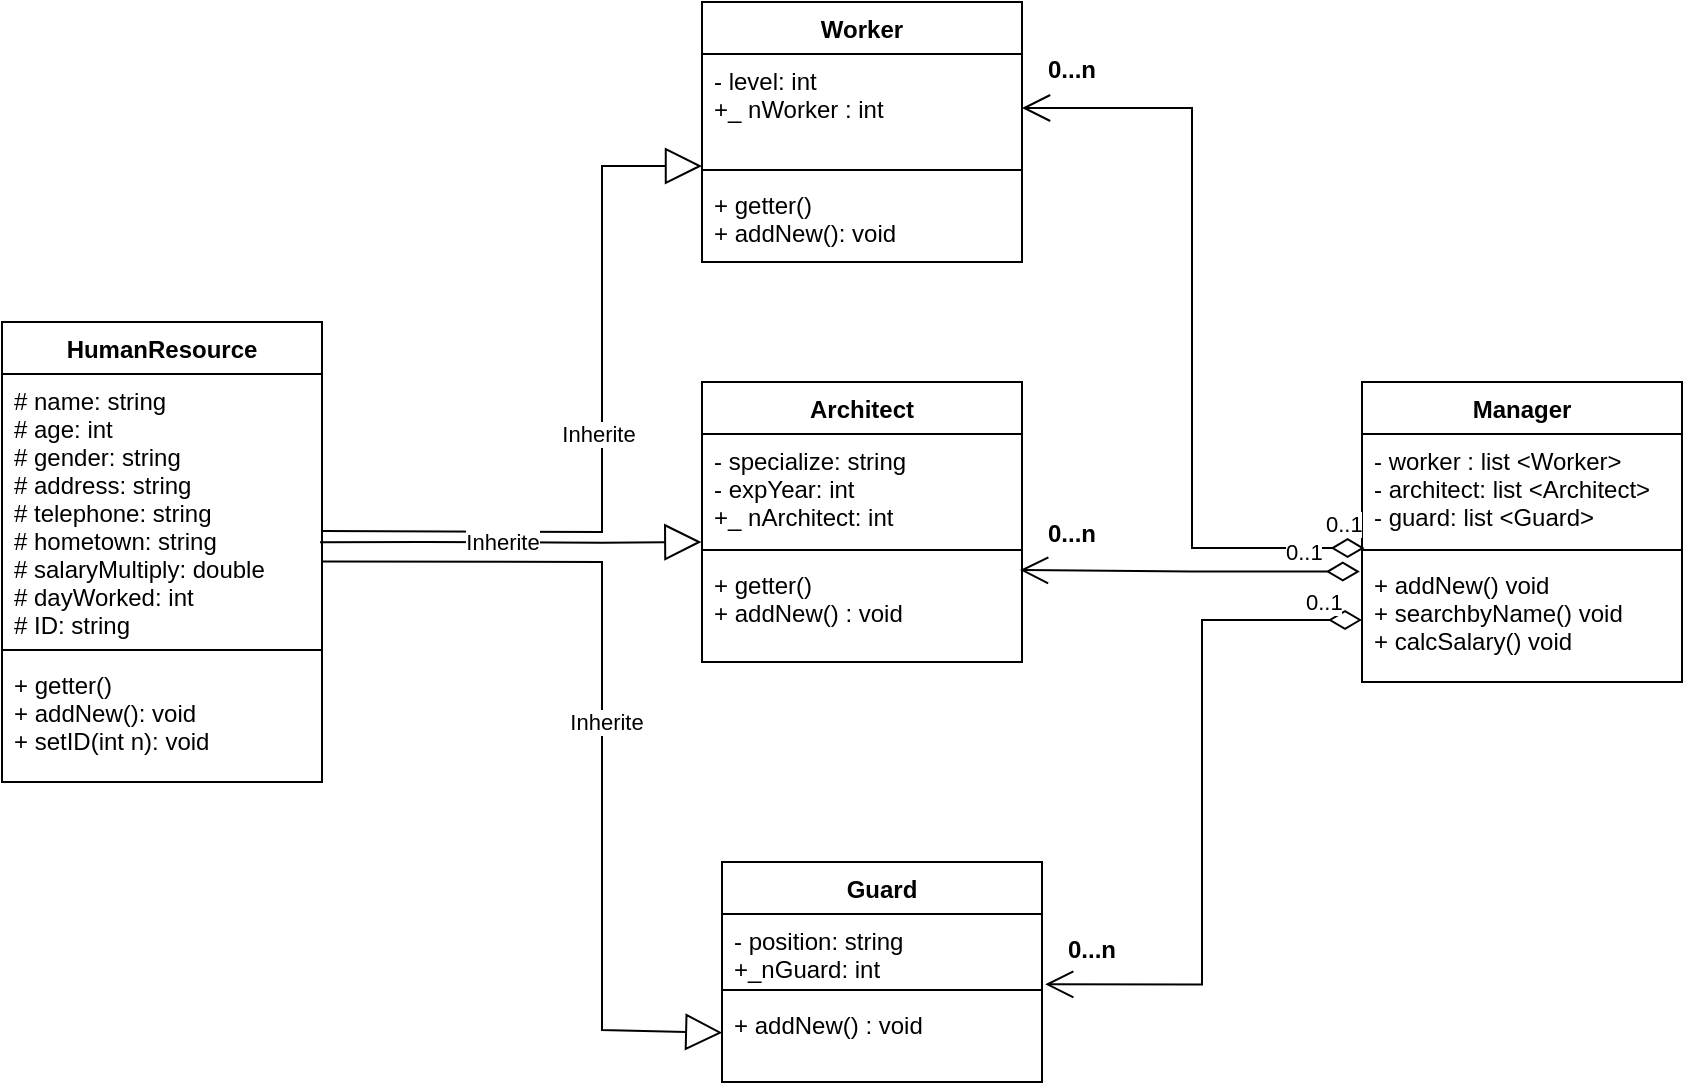 <mxfile version="15.7.3" type="device" pages="2"><diagram id="QEIN4PKJPJ3u7vpPzj1x" name="Page-1"><mxGraphModel dx="1038" dy="649" grid="1" gridSize="10" guides="1" tooltips="1" connect="1" arrows="1" fold="1" page="1" pageScale="1" pageWidth="1169" pageHeight="827" math="0" shadow="0"><root><mxCell id="0"/><mxCell id="1" parent="0"/><mxCell id="cWybZR8dBYwOAVfNUV9Q-1" value="HumanResource" style="swimlane;fontStyle=1;align=center;verticalAlign=top;childLayout=stackLayout;horizontal=1;startSize=26;horizontalStack=0;resizeParent=1;resizeParentMax=0;resizeLast=0;collapsible=1;marginBottom=0;" parent="1" vertex="1"><mxGeometry x="150" y="280" width="160" height="230" as="geometry"/></mxCell><mxCell id="cWybZR8dBYwOAVfNUV9Q-2" value="# name: string&#10;# age: int&#10;# gender: string&#10;# address: string &#10;# telephone: string&#10;# hometown: string&#10;# salaryMultiply: double&#10;# dayWorked: int &#10;# ID: string " style="text;strokeColor=none;fillColor=none;align=left;verticalAlign=top;spacingLeft=4;spacingRight=4;overflow=hidden;rotatable=0;points=[[0,0.5],[1,0.5]];portConstraint=eastwest;" parent="cWybZR8dBYwOAVfNUV9Q-1" vertex="1"><mxGeometry y="26" width="160" height="134" as="geometry"/></mxCell><mxCell id="cWybZR8dBYwOAVfNUV9Q-3" value="" style="line;strokeWidth=1;fillColor=none;align=left;verticalAlign=middle;spacingTop=-1;spacingLeft=3;spacingRight=3;rotatable=0;labelPosition=right;points=[];portConstraint=eastwest;" parent="cWybZR8dBYwOAVfNUV9Q-1" vertex="1"><mxGeometry y="160" width="160" height="8" as="geometry"/></mxCell><mxCell id="cWybZR8dBYwOAVfNUV9Q-4" value="+ getter()&#10;+ addNew(): void&#10;+ setID(int n): void" style="text;strokeColor=none;fillColor=none;align=left;verticalAlign=top;spacingLeft=4;spacingRight=4;overflow=hidden;rotatable=0;points=[[0,0.5],[1,0.5]];portConstraint=eastwest;" parent="cWybZR8dBYwOAVfNUV9Q-1" vertex="1"><mxGeometry y="168" width="160" height="62" as="geometry"/></mxCell><mxCell id="cWybZR8dBYwOAVfNUV9Q-5" value="Inherite" style="endArrow=block;endSize=16;endFill=0;html=1;rounded=0;" parent="1" edge="1"><mxGeometry x="0.016" y="2" width="160" relative="1" as="geometry"><mxPoint x="310" y="384.5" as="sourcePoint"/><mxPoint x="500" y="202" as="targetPoint"/><Array as="points"><mxPoint x="450" y="385"/><mxPoint x="450" y="202"/></Array><mxPoint as="offset"/></mxGeometry></mxCell><mxCell id="cWybZR8dBYwOAVfNUV9Q-6" value="Worker" style="swimlane;fontStyle=1;align=center;verticalAlign=top;childLayout=stackLayout;horizontal=1;startSize=26;horizontalStack=0;resizeParent=1;resizeParentMax=0;resizeLast=0;collapsible=1;marginBottom=0;" parent="1" vertex="1"><mxGeometry x="500" y="120" width="160" height="130" as="geometry"/></mxCell><mxCell id="cWybZR8dBYwOAVfNUV9Q-7" value="- level: int&#10;+_ nWorker : int" style="text;strokeColor=none;fillColor=none;align=left;verticalAlign=top;spacingLeft=4;spacingRight=4;overflow=hidden;rotatable=0;points=[[0,0.5],[1,0.5]];portConstraint=eastwest;fontStyle=0" parent="cWybZR8dBYwOAVfNUV9Q-6" vertex="1"><mxGeometry y="26" width="160" height="54" as="geometry"/></mxCell><mxCell id="cWybZR8dBYwOAVfNUV9Q-8" value="" style="line;strokeWidth=1;fillColor=none;align=left;verticalAlign=middle;spacingTop=-1;spacingLeft=3;spacingRight=3;rotatable=0;labelPosition=right;points=[];portConstraint=eastwest;" parent="cWybZR8dBYwOAVfNUV9Q-6" vertex="1"><mxGeometry y="80" width="160" height="8" as="geometry"/></mxCell><mxCell id="cWybZR8dBYwOAVfNUV9Q-9" value="+ getter()&#10;+ addNew(): void" style="text;strokeColor=none;fillColor=none;align=left;verticalAlign=top;spacingLeft=4;spacingRight=4;overflow=hidden;rotatable=0;points=[[0,0.5],[1,0.5]];portConstraint=eastwest;" parent="cWybZR8dBYwOAVfNUV9Q-6" vertex="1"><mxGeometry y="88" width="160" height="42" as="geometry"/></mxCell><mxCell id="cWybZR8dBYwOAVfNUV9Q-11" value="Architect" style="swimlane;fontStyle=1;align=center;verticalAlign=top;childLayout=stackLayout;horizontal=1;startSize=26;horizontalStack=0;resizeParent=1;resizeParentMax=0;resizeLast=0;collapsible=1;marginBottom=0;" parent="1" vertex="1"><mxGeometry x="500" y="310" width="160" height="140" as="geometry"/></mxCell><mxCell id="cWybZR8dBYwOAVfNUV9Q-12" value="- specialize: string&#10;- expYear: int&#10;+_ nArchitect: int" style="text;strokeColor=none;fillColor=none;align=left;verticalAlign=top;spacingLeft=4;spacingRight=4;overflow=hidden;rotatable=0;points=[[0,0.5],[1,0.5]];portConstraint=eastwest;" parent="cWybZR8dBYwOAVfNUV9Q-11" vertex="1"><mxGeometry y="26" width="160" height="54" as="geometry"/></mxCell><mxCell id="cWybZR8dBYwOAVfNUV9Q-13" value="" style="line;strokeWidth=1;fillColor=none;align=left;verticalAlign=middle;spacingTop=-1;spacingLeft=3;spacingRight=3;rotatable=0;labelPosition=right;points=[];portConstraint=eastwest;" parent="cWybZR8dBYwOAVfNUV9Q-11" vertex="1"><mxGeometry y="80" width="160" height="8" as="geometry"/></mxCell><mxCell id="cWybZR8dBYwOAVfNUV9Q-14" value="+ getter()&#10;+ addNew() : void" style="text;strokeColor=none;fillColor=none;align=left;verticalAlign=top;spacingLeft=4;spacingRight=4;overflow=hidden;rotatable=0;points=[[0,0.5],[1,0.5]];portConstraint=eastwest;" parent="cWybZR8dBYwOAVfNUV9Q-11" vertex="1"><mxGeometry y="88" width="160" height="52" as="geometry"/></mxCell><mxCell id="cWybZR8dBYwOAVfNUV9Q-15" value="Guard" style="swimlane;fontStyle=1;align=center;verticalAlign=top;childLayout=stackLayout;horizontal=1;startSize=26;horizontalStack=0;resizeParent=1;resizeParentMax=0;resizeLast=0;collapsible=1;marginBottom=0;" parent="1" vertex="1"><mxGeometry x="510" y="550" width="160" height="110" as="geometry"/></mxCell><mxCell id="cWybZR8dBYwOAVfNUV9Q-16" value="- position: string&#10;+_nGuard: int" style="text;strokeColor=none;fillColor=none;align=left;verticalAlign=top;spacingLeft=4;spacingRight=4;overflow=hidden;rotatable=0;points=[[0,0.5],[1,0.5]];portConstraint=eastwest;" parent="cWybZR8dBYwOAVfNUV9Q-15" vertex="1"><mxGeometry y="26" width="160" height="34" as="geometry"/></mxCell><mxCell id="cWybZR8dBYwOAVfNUV9Q-17" value="" style="line;strokeWidth=1;fillColor=none;align=left;verticalAlign=middle;spacingTop=-1;spacingLeft=3;spacingRight=3;rotatable=0;labelPosition=right;points=[];portConstraint=eastwest;" parent="cWybZR8dBYwOAVfNUV9Q-15" vertex="1"><mxGeometry y="60" width="160" height="8" as="geometry"/></mxCell><mxCell id="cWybZR8dBYwOAVfNUV9Q-18" value="+ addNew() : void" style="text;strokeColor=none;fillColor=none;align=left;verticalAlign=top;spacingLeft=4;spacingRight=4;overflow=hidden;rotatable=0;points=[[0,0.5],[1,0.5]];portConstraint=eastwest;" parent="cWybZR8dBYwOAVfNUV9Q-15" vertex="1"><mxGeometry y="68" width="160" height="42" as="geometry"/></mxCell><mxCell id="cWybZR8dBYwOAVfNUV9Q-25" value="Inherite" style="endArrow=block;endSize=16;endFill=0;html=1;rounded=0;entryX=0.001;entryY=0.414;entryDx=0;entryDy=0;exitX=0.999;exitY=0.7;exitDx=0;exitDy=0;exitPerimeter=0;entryPerimeter=0;" parent="1" source="cWybZR8dBYwOAVfNUV9Q-2" target="cWybZR8dBYwOAVfNUV9Q-18" edge="1"><mxGeometry x="0.016" y="2" width="160" relative="1" as="geometry"><mxPoint x="390" y="420" as="sourcePoint"/><mxPoint x="500.0" y="503.0" as="targetPoint"/><Array as="points"><mxPoint x="450" y="400"/><mxPoint x="450" y="634"/></Array><mxPoint as="offset"/></mxGeometry></mxCell><mxCell id="cWybZR8dBYwOAVfNUV9Q-26" value="Inherite" style="endArrow=block;endSize=16;endFill=0;html=1;rounded=0;entryX=-0.002;entryY=0.04;entryDx=0;entryDy=0;entryPerimeter=0;exitX=0.994;exitY=0.628;exitDx=0;exitDy=0;exitPerimeter=0;" parent="1" source="cWybZR8dBYwOAVfNUV9Q-2" edge="1"><mxGeometry x="-0.046" width="160" relative="1" as="geometry"><mxPoint x="310" y="504.82" as="sourcePoint"/><mxPoint x="499.68" y="390.0" as="targetPoint"/><Array as="points"><mxPoint x="360" y="390"/><mxPoint x="450" y="390.32"/></Array><mxPoint as="offset"/></mxGeometry></mxCell><mxCell id="cWybZR8dBYwOAVfNUV9Q-27" value="Manager&#10;" style="swimlane;fontStyle=1;align=center;verticalAlign=top;childLayout=stackLayout;horizontal=1;startSize=26;horizontalStack=0;resizeParent=1;resizeParentMax=0;resizeLast=0;collapsible=1;marginBottom=0;" parent="1" vertex="1"><mxGeometry x="830" y="310" width="160" height="150" as="geometry"/></mxCell><mxCell id="cWybZR8dBYwOAVfNUV9Q-28" value="- worker : list &lt;Worker&gt;&#10;- architect: list &lt;Architect&gt;&#10;- guard: list &lt;Guard&gt;" style="text;strokeColor=none;fillColor=none;align=left;verticalAlign=top;spacingLeft=4;spacingRight=4;overflow=hidden;rotatable=0;points=[[0,0.5],[1,0.5]];portConstraint=eastwest;" parent="cWybZR8dBYwOAVfNUV9Q-27" vertex="1"><mxGeometry y="26" width="160" height="54" as="geometry"/></mxCell><mxCell id="cWybZR8dBYwOAVfNUV9Q-29" value="" style="line;strokeWidth=1;fillColor=none;align=left;verticalAlign=middle;spacingTop=-1;spacingLeft=3;spacingRight=3;rotatable=0;labelPosition=right;points=[];portConstraint=eastwest;" parent="cWybZR8dBYwOAVfNUV9Q-27" vertex="1"><mxGeometry y="80" width="160" height="8" as="geometry"/></mxCell><mxCell id="cWybZR8dBYwOAVfNUV9Q-30" value="+ addNew() void&#10;+ searchbyName() void&#10;+ calcSalary() void" style="text;strokeColor=none;fillColor=none;align=left;verticalAlign=top;spacingLeft=4;spacingRight=4;overflow=hidden;rotatable=0;points=[[0,0.5],[1,0.5]];portConstraint=eastwest;" parent="cWybZR8dBYwOAVfNUV9Q-27" vertex="1"><mxGeometry y="88" width="160" height="62" as="geometry"/></mxCell><mxCell id="DGGDjvc3bwU5kznyt7Ak-1" value="0..1" style="endArrow=open;html=1;endSize=12;startArrow=diamondThin;startSize=14;startFill=0;edgeStyle=orthogonalEdgeStyle;align=left;verticalAlign=bottom;rounded=0;exitX=0.008;exitY=1.056;exitDx=0;exitDy=0;exitPerimeter=0;" parent="1" source="cWybZR8dBYwOAVfNUV9Q-28" target="cWybZR8dBYwOAVfNUV9Q-7" edge="1"><mxGeometry x="-0.891" y="-3" relative="1" as="geometry"><mxPoint x="780" y="260" as="sourcePoint"/><mxPoint x="940" y="260" as="targetPoint"/><mxPoint as="offset"/></mxGeometry></mxCell><mxCell id="DGGDjvc3bwU5kznyt7Ak-2" value="0...n" style="text;align=center;fontStyle=1;verticalAlign=middle;spacingLeft=3;spacingRight=3;strokeColor=none;rotatable=0;points=[[0,0.5],[1,0.5]];portConstraint=eastwest;" parent="1" vertex="1"><mxGeometry x="660" y="140" width="50" height="26" as="geometry"/></mxCell><mxCell id="DGGDjvc3bwU5kznyt7Ak-3" value="0..1" style="endArrow=open;html=1;endSize=12;startArrow=diamondThin;startSize=14;startFill=0;edgeStyle=orthogonalEdgeStyle;align=left;verticalAlign=bottom;rounded=0;exitX=-0.007;exitY=0.109;exitDx=0;exitDy=0;exitPerimeter=0;entryX=0.994;entryY=0.116;entryDx=0;entryDy=0;entryPerimeter=0;" parent="1" source="cWybZR8dBYwOAVfNUV9Q-30" target="cWybZR8dBYwOAVfNUV9Q-14" edge="1"><mxGeometry x="-0.544" y="-1" relative="1" as="geometry"><mxPoint x="820" y="420" as="sourcePoint"/><mxPoint x="720" y="420" as="targetPoint"/><mxPoint as="offset"/></mxGeometry></mxCell><mxCell id="DGGDjvc3bwU5kznyt7Ak-4" value="0..1" style="endArrow=open;html=1;endSize=12;startArrow=diamondThin;startSize=14;startFill=0;edgeStyle=orthogonalEdgeStyle;align=left;verticalAlign=bottom;rounded=0;exitX=0;exitY=0.5;exitDx=0;exitDy=0;entryX=1.01;entryY=1.034;entryDx=0;entryDy=0;entryPerimeter=0;" parent="1" source="cWybZR8dBYwOAVfNUV9Q-30" target="cWybZR8dBYwOAVfNUV9Q-16" edge="1"><mxGeometry x="-0.824" relative="1" as="geometry"><mxPoint x="740" y="550" as="sourcePoint"/><mxPoint x="900" y="550" as="targetPoint"/><mxPoint as="offset"/></mxGeometry></mxCell><mxCell id="DGGDjvc3bwU5kznyt7Ak-5" value="0...n" style="text;align=center;fontStyle=1;verticalAlign=middle;spacingLeft=3;spacingRight=3;strokeColor=none;rotatable=0;points=[[0,0.5],[1,0.5]];portConstraint=eastwest;" parent="1" vertex="1"><mxGeometry x="660" y="372" width="50" height="26" as="geometry"/></mxCell><mxCell id="DGGDjvc3bwU5kznyt7Ak-6" value="0...n" style="text;align=center;fontStyle=1;verticalAlign=middle;spacingLeft=3;spacingRight=3;strokeColor=none;rotatable=0;points=[[0,0.5],[1,0.5]];portConstraint=eastwest;" parent="1" vertex="1"><mxGeometry x="670" y="580" width="50" height="26" as="geometry"/></mxCell></root></mxGraphModel></diagram><diagram id="epJeKHMKuHLlWIO-A8Y8" name="Page-2"><mxGraphModel dx="1221" dy="764" grid="1" gridSize="10" guides="1" tooltips="1" connect="1" arrows="1" fold="1" page="1" pageScale="1" pageWidth="1100" pageHeight="850" math="0" shadow="0"><root><mxCell id="v8VDG9HSz3tViW1l-mxQ-0"/><mxCell id="v8VDG9HSz3tViW1l-mxQ-1" parent="v8VDG9HSz3tViW1l-mxQ-0"/><mxCell id="RLCtmnt_O_YWqBWWAtIo-0" value="Shapes" style="swimlane;fontStyle=1;align=center;verticalAlign=top;childLayout=stackLayout;horizontal=1;startSize=26;horizontalStack=0;resizeParent=1;resizeParentMax=0;resizeLast=0;collapsible=1;marginBottom=0;" parent="v8VDG9HSz3tViW1l-mxQ-1" vertex="1"><mxGeometry x="30" y="70" width="230" height="190" as="geometry"/></mxCell><mxCell id="RLCtmnt_O_YWqBWWAtIo-1" value="# points: list&lt;Point&gt;&#10;# area: double&#10;# id: int&#10;+ type: string" style="text;strokeColor=none;fillColor=none;align=left;verticalAlign=top;spacingLeft=4;spacingRight=4;overflow=hidden;rotatable=0;points=[[0,0.5],[1,0.5]];portConstraint=eastwest;" parent="RLCtmnt_O_YWqBWWAtIo-0" vertex="1"><mxGeometry y="26" width="230" height="84" as="geometry"/></mxCell><mxCell id="RLCtmnt_O_YWqBWWAtIo-2" value="" style="line;strokeWidth=1;fillColor=none;align=left;verticalAlign=middle;spacingTop=-1;spacingLeft=3;spacingRight=3;rotatable=0;labelPosition=right;points=[];portConstraint=eastwest;" parent="RLCtmnt_O_YWqBWWAtIo-0" vertex="1"><mxGeometry y="110" width="230" height="8" as="geometry"/></mxCell><mxCell id="RLCtmnt_O_YWqBWWAtIo-3" value="+ getAreaOfMultiAngleShape() : double&#10;+ getArea() : double&#10;+ getID() : int&#10;+ addShape(int soDinh): void" style="text;strokeColor=none;fillColor=none;align=left;verticalAlign=top;spacingLeft=4;spacingRight=4;overflow=hidden;rotatable=0;points=[[0,0.5],[1,0.5]];portConstraint=eastwest;" parent="RLCtmnt_O_YWqBWWAtIo-0" vertex="1"><mxGeometry y="118" width="230" height="72" as="geometry"/></mxCell><mxCell id="RLCtmnt_O_YWqBWWAtIo-5" value="Point" style="swimlane;fontStyle=1;align=center;verticalAlign=top;childLayout=stackLayout;horizontal=1;startSize=26;horizontalStack=0;resizeParent=1;resizeParentMax=0;resizeLast=0;collapsible=1;marginBottom=0;" parent="v8VDG9HSz3tViW1l-mxQ-1" vertex="1"><mxGeometry x="60" y="320" width="160" height="60" as="geometry"/></mxCell><mxCell id="RLCtmnt_O_YWqBWWAtIo-6" value="+ x, y: double" style="text;strokeColor=none;fillColor=none;align=left;verticalAlign=top;spacingLeft=4;spacingRight=4;overflow=hidden;rotatable=0;points=[[0,0.5],[1,0.5]];portConstraint=eastwest;" parent="RLCtmnt_O_YWqBWWAtIo-5" vertex="1"><mxGeometry y="26" width="160" height="26" as="geometry"/></mxCell><mxCell id="RLCtmnt_O_YWqBWWAtIo-7" value="" style="line;strokeWidth=1;fillColor=none;align=left;verticalAlign=middle;spacingTop=-1;spacingLeft=3;spacingRight=3;rotatable=0;labelPosition=right;points=[];portConstraint=eastwest;" parent="RLCtmnt_O_YWqBWWAtIo-5" vertex="1"><mxGeometry y="52" width="160" height="8" as="geometry"/></mxCell><mxCell id="RLCtmnt_O_YWqBWWAtIo-40" value="ShapeManager" style="swimlane;fontStyle=1;align=center;verticalAlign=top;childLayout=stackLayout;horizontal=1;startSize=26;horizontalStack=0;resizeParent=1;resizeParentMax=0;resizeLast=0;collapsible=1;marginBottom=0;" parent="v8VDG9HSz3tViW1l-mxQ-1" vertex="1"><mxGeometry x="540" y="70" width="160" height="120" as="geometry"/></mxCell><mxCell id="RLCtmnt_O_YWqBWWAtIo-41" value="+ shapes: list&lt;Shape*&gt;" style="text;strokeColor=none;fillColor=none;align=left;verticalAlign=top;spacingLeft=4;spacingRight=4;overflow=hidden;rotatable=0;points=[[0,0.5],[1,0.5]];portConstraint=eastwest;" parent="RLCtmnt_O_YWqBWWAtIo-40" vertex="1"><mxGeometry y="26" width="160" height="26" as="geometry"/></mxCell><mxCell id="RLCtmnt_O_YWqBWWAtIo-42" value="" style="line;strokeWidth=1;fillColor=none;align=left;verticalAlign=middle;spacingTop=-1;spacingLeft=3;spacingRight=3;rotatable=0;labelPosition=right;points=[];portConstraint=eastwest;" parent="RLCtmnt_O_YWqBWWAtIo-40" vertex="1"><mxGeometry y="52" width="160" height="8" as="geometry"/></mxCell><mxCell id="RLCtmnt_O_YWqBWWAtIo-43" value="+ addNewShape(): void&#10;+ removeShape(): void&#10;+ sortbyArea(): void" style="text;strokeColor=none;fillColor=none;align=left;verticalAlign=top;spacingLeft=4;spacingRight=4;overflow=hidden;rotatable=0;points=[[0,0.5],[1,0.5]];portConstraint=eastwest;" parent="RLCtmnt_O_YWqBWWAtIo-40" vertex="1"><mxGeometry y="60" width="160" height="60" as="geometry"/></mxCell><mxCell id="RLCtmnt_O_YWqBWWAtIo-47" value="" style="group" parent="v8VDG9HSz3tViW1l-mxQ-1" vertex="1" connectable="0"><mxGeometry x="300" y="245" width="540" height="360" as="geometry"/></mxCell><mxCell id="RLCtmnt_O_YWqBWWAtIo-45" value="" style="html=1;" parent="RLCtmnt_O_YWqBWWAtIo-47" vertex="1"><mxGeometry width="540" height="360" as="geometry"/></mxCell><mxCell id="RLCtmnt_O_YWqBWWAtIo-46" value="" style="group" parent="RLCtmnt_O_YWqBWWAtIo-47" vertex="1" connectable="0"><mxGeometry x="20" y="20" width="500" height="320" as="geometry"/></mxCell><mxCell id="RLCtmnt_O_YWqBWWAtIo-10" value="Triangle" style="swimlane;fontStyle=1;align=center;verticalAlign=top;childLayout=stackLayout;horizontal=1;startSize=26;horizontalStack=0;resizeParent=1;resizeParentMax=0;resizeLast=0;collapsible=1;marginBottom=0;" parent="RLCtmnt_O_YWqBWWAtIo-46" vertex="1"><mxGeometry width="160" height="100" as="geometry"><mxRectangle x="110" y="390" width="80" height="26" as="alternateBounds"/></mxGeometry></mxCell><mxCell id="RLCtmnt_O_YWqBWWAtIo-11" value="+ nTri : int" style="text;strokeColor=none;fillColor=none;align=left;verticalAlign=top;spacingLeft=4;spacingRight=4;overflow=hidden;rotatable=0;points=[[0,0.5],[1,0.5]];portConstraint=eastwest;fontStyle=4" parent="RLCtmnt_O_YWqBWWAtIo-10" vertex="1"><mxGeometry y="26" width="160" height="24" as="geometry"/></mxCell><mxCell id="RLCtmnt_O_YWqBWWAtIo-12" value="" style="line;strokeWidth=1;fillColor=none;align=left;verticalAlign=middle;spacingTop=-1;spacingLeft=3;spacingRight=3;rotatable=0;labelPosition=right;points=[];portConstraint=eastwest;" parent="RLCtmnt_O_YWqBWWAtIo-10" vertex="1"><mxGeometry y="50" width="160" height="8" as="geometry"/></mxCell><mxCell id="RLCtmnt_O_YWqBWWAtIo-13" value="+ constructor()&#10;+ addShape() : void" style="text;strokeColor=none;fillColor=none;align=left;verticalAlign=top;spacingLeft=4;spacingRight=4;overflow=hidden;rotatable=0;points=[[0,0.5],[1,0.5]];portConstraint=eastwest;" parent="RLCtmnt_O_YWqBWWAtIo-10" vertex="1"><mxGeometry y="58" width="160" height="42" as="geometry"/></mxCell><mxCell id="RLCtmnt_O_YWqBWWAtIo-15" value="Rectangle" style="swimlane;fontStyle=1;align=center;verticalAlign=top;childLayout=stackLayout;horizontal=1;startSize=26;horizontalStack=0;resizeParent=1;resizeParentMax=0;resizeLast=0;collapsible=1;marginBottom=0;" parent="RLCtmnt_O_YWqBWWAtIo-46" vertex="1"><mxGeometry x="170" width="160" height="100" as="geometry"><mxRectangle x="110" y="390" width="80" height="26" as="alternateBounds"/></mxGeometry></mxCell><mxCell id="RLCtmnt_O_YWqBWWAtIo-16" value="+ nRect : int" style="text;strokeColor=none;fillColor=none;align=left;verticalAlign=top;spacingLeft=4;spacingRight=4;overflow=hidden;rotatable=0;points=[[0,0.5],[1,0.5]];portConstraint=eastwest;fontStyle=4" parent="RLCtmnt_O_YWqBWWAtIo-15" vertex="1"><mxGeometry y="26" width="160" height="24" as="geometry"/></mxCell><mxCell id="RLCtmnt_O_YWqBWWAtIo-17" value="" style="line;strokeWidth=1;fillColor=none;align=left;verticalAlign=middle;spacingTop=-1;spacingLeft=3;spacingRight=3;rotatable=0;labelPosition=right;points=[];portConstraint=eastwest;" parent="RLCtmnt_O_YWqBWWAtIo-15" vertex="1"><mxGeometry y="50" width="160" height="8" as="geometry"/></mxCell><mxCell id="RLCtmnt_O_YWqBWWAtIo-18" value="+ constructor()&#10;+ addShape() : void" style="text;strokeColor=none;fillColor=none;align=left;verticalAlign=top;spacingLeft=4;spacingRight=4;overflow=hidden;rotatable=0;points=[[0,0.5],[1,0.5]];portConstraint=eastwest;" parent="RLCtmnt_O_YWqBWWAtIo-15" vertex="1"><mxGeometry y="58" width="160" height="42" as="geometry"/></mxCell><mxCell id="RLCtmnt_O_YWqBWWAtIo-19" value="Parallelogram" style="swimlane;fontStyle=1;align=center;verticalAlign=top;childLayout=stackLayout;horizontal=1;startSize=26;horizontalStack=0;resizeParent=1;resizeParentMax=0;resizeLast=0;collapsible=1;marginBottom=0;" parent="RLCtmnt_O_YWqBWWAtIo-46" vertex="1"><mxGeometry y="110" width="160" height="100" as="geometry"><mxRectangle x="110" y="390" width="80" height="26" as="alternateBounds"/></mxGeometry></mxCell><mxCell id="RLCtmnt_O_YWqBWWAtIo-20" value="+ nParallel : int" style="text;strokeColor=none;fillColor=none;align=left;verticalAlign=top;spacingLeft=4;spacingRight=4;overflow=hidden;rotatable=0;points=[[0,0.5],[1,0.5]];portConstraint=eastwest;fontStyle=4" parent="RLCtmnt_O_YWqBWWAtIo-19" vertex="1"><mxGeometry y="26" width="160" height="24" as="geometry"/></mxCell><mxCell id="RLCtmnt_O_YWqBWWAtIo-21" value="" style="line;strokeWidth=1;fillColor=none;align=left;verticalAlign=middle;spacingTop=-1;spacingLeft=3;spacingRight=3;rotatable=0;labelPosition=right;points=[];portConstraint=eastwest;" parent="RLCtmnt_O_YWqBWWAtIo-19" vertex="1"><mxGeometry y="50" width="160" height="8" as="geometry"/></mxCell><mxCell id="RLCtmnt_O_YWqBWWAtIo-22" value="+ constructor()&#10;+ addShape() : void" style="text;strokeColor=none;fillColor=none;align=left;verticalAlign=top;spacingLeft=4;spacingRight=4;overflow=hidden;rotatable=0;points=[[0,0.5],[1,0.5]];portConstraint=eastwest;" parent="RLCtmnt_O_YWqBWWAtIo-19" vertex="1"><mxGeometry y="58" width="160" height="42" as="geometry"/></mxCell><mxCell id="RLCtmnt_O_YWqBWWAtIo-23" value="Rhombus" style="swimlane;fontStyle=1;align=center;verticalAlign=top;childLayout=stackLayout;horizontal=1;startSize=26;horizontalStack=0;resizeParent=1;resizeParentMax=0;resizeLast=0;collapsible=1;marginBottom=0;" parent="RLCtmnt_O_YWqBWWAtIo-46" vertex="1"><mxGeometry x="170" y="110" width="160" height="100" as="geometry"><mxRectangle x="110" y="390" width="80" height="26" as="alternateBounds"/></mxGeometry></mxCell><mxCell id="RLCtmnt_O_YWqBWWAtIo-24" value="+ nRhombus : int" style="text;strokeColor=none;fillColor=none;align=left;verticalAlign=top;spacingLeft=4;spacingRight=4;overflow=hidden;rotatable=0;points=[[0,0.5],[1,0.5]];portConstraint=eastwest;fontStyle=4" parent="RLCtmnt_O_YWqBWWAtIo-23" vertex="1"><mxGeometry y="26" width="160" height="24" as="geometry"/></mxCell><mxCell id="RLCtmnt_O_YWqBWWAtIo-25" value="" style="line;strokeWidth=1;fillColor=none;align=left;verticalAlign=middle;spacingTop=-1;spacingLeft=3;spacingRight=3;rotatable=0;labelPosition=right;points=[];portConstraint=eastwest;" parent="RLCtmnt_O_YWqBWWAtIo-23" vertex="1"><mxGeometry y="50" width="160" height="8" as="geometry"/></mxCell><mxCell id="RLCtmnt_O_YWqBWWAtIo-26" value="+ constructor()&#10;+ addShape() : void" style="text;strokeColor=none;fillColor=none;align=left;verticalAlign=top;spacingLeft=4;spacingRight=4;overflow=hidden;rotatable=0;points=[[0,0.5],[1,0.5]];portConstraint=eastwest;" parent="RLCtmnt_O_YWqBWWAtIo-23" vertex="1"><mxGeometry y="58" width="160" height="42" as="geometry"/></mxCell><mxCell id="RLCtmnt_O_YWqBWWAtIo-27" value="Square" style="swimlane;fontStyle=1;align=center;verticalAlign=top;childLayout=stackLayout;horizontal=1;startSize=26;horizontalStack=0;resizeParent=1;resizeParentMax=0;resizeLast=0;collapsible=1;marginBottom=0;" parent="RLCtmnt_O_YWqBWWAtIo-46" vertex="1"><mxGeometry y="220" width="160" height="100" as="geometry"><mxRectangle x="110" y="390" width="80" height="26" as="alternateBounds"/></mxGeometry></mxCell><mxCell id="RLCtmnt_O_YWqBWWAtIo-28" value="+ nSquare : int" style="text;strokeColor=none;fillColor=none;align=left;verticalAlign=top;spacingLeft=4;spacingRight=4;overflow=hidden;rotatable=0;points=[[0,0.5],[1,0.5]];portConstraint=eastwest;fontStyle=4" parent="RLCtmnt_O_YWqBWWAtIo-27" vertex="1"><mxGeometry y="26" width="160" height="24" as="geometry"/></mxCell><mxCell id="RLCtmnt_O_YWqBWWAtIo-29" value="" style="line;strokeWidth=1;fillColor=none;align=left;verticalAlign=middle;spacingTop=-1;spacingLeft=3;spacingRight=3;rotatable=0;labelPosition=right;points=[];portConstraint=eastwest;" parent="RLCtmnt_O_YWqBWWAtIo-27" vertex="1"><mxGeometry y="50" width="160" height="8" as="geometry"/></mxCell><mxCell id="RLCtmnt_O_YWqBWWAtIo-30" value="+ constructor()&#10;+ addShape() : void" style="text;strokeColor=none;fillColor=none;align=left;verticalAlign=top;spacingLeft=4;spacingRight=4;overflow=hidden;rotatable=0;points=[[0,0.5],[1,0.5]];portConstraint=eastwest;" parent="RLCtmnt_O_YWqBWWAtIo-27" vertex="1"><mxGeometry y="58" width="160" height="42" as="geometry"/></mxCell><mxCell id="RLCtmnt_O_YWqBWWAtIo-31" value="Ellipse" style="swimlane;fontStyle=1;align=center;verticalAlign=top;childLayout=stackLayout;horizontal=1;startSize=26;horizontalStack=0;resizeParent=1;resizeParentMax=0;resizeLast=0;collapsible=1;marginBottom=0;" parent="RLCtmnt_O_YWqBWWAtIo-46" vertex="1"><mxGeometry x="170" y="220" width="160" height="100" as="geometry"><mxRectangle x="110" y="390" width="80" height="26" as="alternateBounds"/></mxGeometry></mxCell><mxCell id="RLCtmnt_O_YWqBWWAtIo-32" value="+ nEllipse : int" style="text;strokeColor=none;fillColor=none;align=left;verticalAlign=top;spacingLeft=4;spacingRight=4;overflow=hidden;rotatable=0;points=[[0,0.5],[1,0.5]];portConstraint=eastwest;fontStyle=4" parent="RLCtmnt_O_YWqBWWAtIo-31" vertex="1"><mxGeometry y="26" width="160" height="24" as="geometry"/></mxCell><mxCell id="RLCtmnt_O_YWqBWWAtIo-33" value="" style="line;strokeWidth=1;fillColor=none;align=left;verticalAlign=middle;spacingTop=-1;spacingLeft=3;spacingRight=3;rotatable=0;labelPosition=right;points=[];portConstraint=eastwest;" parent="RLCtmnt_O_YWqBWWAtIo-31" vertex="1"><mxGeometry y="50" width="160" height="8" as="geometry"/></mxCell><mxCell id="RLCtmnt_O_YWqBWWAtIo-34" value="+ constructor()&#10;+ addShape() : void" style="text;strokeColor=none;fillColor=none;align=left;verticalAlign=top;spacingLeft=4;spacingRight=4;overflow=hidden;rotatable=0;points=[[0,0.5],[1,0.5]];portConstraint=eastwest;" parent="RLCtmnt_O_YWqBWWAtIo-31" vertex="1"><mxGeometry y="58" width="160" height="42" as="geometry"/></mxCell><mxCell id="RLCtmnt_O_YWqBWWAtIo-35" value="Circle" style="swimlane;fontStyle=1;align=center;verticalAlign=top;childLayout=stackLayout;horizontal=1;startSize=26;horizontalStack=0;resizeParent=1;resizeParentMax=0;resizeLast=0;collapsible=1;marginBottom=0;" parent="RLCtmnt_O_YWqBWWAtIo-46" vertex="1"><mxGeometry x="340" y="100" width="160" height="124" as="geometry"><mxRectangle x="110" y="390" width="80" height="26" as="alternateBounds"/></mxGeometry></mxCell><mxCell id="RLCtmnt_O_YWqBWWAtIo-36" value="+ nCircle : int" style="text;strokeColor=none;fillColor=none;align=left;verticalAlign=top;spacingLeft=4;spacingRight=4;overflow=hidden;rotatable=0;points=[[0,0.5],[1,0.5]];portConstraint=eastwest;fontStyle=4" parent="RLCtmnt_O_YWqBWWAtIo-35" vertex="1"><mxGeometry y="26" width="160" height="24" as="geometry"/></mxCell><mxCell id="RLCtmnt_O_YWqBWWAtIo-39" value="+ r: double" style="text;strokeColor=none;fillColor=none;align=left;verticalAlign=top;spacingLeft=4;spacingRight=4;overflow=hidden;rotatable=0;points=[[0,0.5],[1,0.5]];portConstraint=eastwest;fontStyle=0" parent="RLCtmnt_O_YWqBWWAtIo-35" vertex="1"><mxGeometry y="50" width="160" height="24" as="geometry"/></mxCell><mxCell id="RLCtmnt_O_YWqBWWAtIo-37" value="" style="line;strokeWidth=1;fillColor=none;align=left;verticalAlign=middle;spacingTop=-1;spacingLeft=3;spacingRight=3;rotatable=0;labelPosition=right;points=[];portConstraint=eastwest;" parent="RLCtmnt_O_YWqBWWAtIo-35" vertex="1"><mxGeometry y="74" width="160" height="8" as="geometry"/></mxCell><mxCell id="RLCtmnt_O_YWqBWWAtIo-38" value="+ constructor()&#10;+ addShape() : void" style="text;strokeColor=none;fillColor=none;align=left;verticalAlign=top;spacingLeft=4;spacingRight=4;overflow=hidden;rotatable=0;points=[[0,0.5],[1,0.5]];portConstraint=eastwest;" parent="RLCtmnt_O_YWqBWWAtIo-35" vertex="1"><mxGeometry y="82" width="160" height="42" as="geometry"/></mxCell><mxCell id="RLCtmnt_O_YWqBWWAtIo-49" value="Inherite" style="endArrow=block;endSize=16;endFill=0;html=1;rounded=0;edgeStyle=orthogonalEdgeStyle;exitX=1.013;exitY=0.748;exitDx=0;exitDy=0;exitPerimeter=0;entryX=0.191;entryY=0.005;entryDx=0;entryDy=0;entryPerimeter=0;" parent="v8VDG9HSz3tViW1l-mxQ-1" source="RLCtmnt_O_YWqBWWAtIo-1" target="RLCtmnt_O_YWqBWWAtIo-45" edge="1"><mxGeometry width="160" relative="1" as="geometry"><mxPoint x="300" y="150" as="sourcePoint"/><mxPoint x="460" y="150" as="targetPoint"/></mxGeometry></mxCell><mxCell id="RLCtmnt_O_YWqBWWAtIo-48" value="1" style="endArrow=open;html=1;endSize=12;startArrow=diamondThin;startSize=14;startFill=0;edgeStyle=orthogonalEdgeStyle;align=left;verticalAlign=bottom;rounded=0;entryX=0.438;entryY=0;entryDx=0;entryDy=0;entryPerimeter=0;exitX=0.229;exitY=0.99;exitDx=0;exitDy=0;exitPerimeter=0;" parent="v8VDG9HSz3tViW1l-mxQ-1" source="RLCtmnt_O_YWqBWWAtIo-3" target="RLCtmnt_O_YWqBWWAtIo-5" edge="1"><mxGeometry x="-0.617" y="-13" relative="1" as="geometry"><mxPoint x="90" y="460" as="sourcePoint"/><mxPoint x="250" y="460" as="targetPoint"/><mxPoint as="offset"/></mxGeometry></mxCell><mxCell id="RLCtmnt_O_YWqBWWAtIo-50" value="1..." style="text;align=center;fontStyle=1;verticalAlign=middle;spacingLeft=3;spacingRight=3;strokeColor=none;rotatable=0;points=[[0,0.5],[1,0.5]];portConstraint=eastwest;" parent="v8VDG9HSz3tViW1l-mxQ-1" vertex="1"><mxGeometry x="110" y="294" width="80" height="26" as="geometry"/></mxCell><mxCell id="RLCtmnt_O_YWqBWWAtIo-51" value="1" style="endArrow=open;html=1;endSize=12;startArrow=diamondThin;startSize=14;startFill=0;edgeStyle=orthogonalEdgeStyle;align=left;verticalAlign=bottom;rounded=0;exitX=0;exitY=0.924;exitDx=0;exitDy=0;exitPerimeter=0;entryX=1.005;entryY=0.286;entryDx=0;entryDy=0;entryPerimeter=0;" parent="v8VDG9HSz3tViW1l-mxQ-1" source="RLCtmnt_O_YWqBWWAtIo-41" target="RLCtmnt_O_YWqBWWAtIo-1" edge="1"><mxGeometry x="-0.669" relative="1" as="geometry"><mxPoint x="600" y="220" as="sourcePoint"/><mxPoint x="760" y="220" as="targetPoint"/><mxPoint as="offset"/><Array as="points"><mxPoint x="520" y="120"/><mxPoint x="520" y="120"/></Array></mxGeometry></mxCell><mxCell id="RLCtmnt_O_YWqBWWAtIo-52" value="0...n" style="text;align=center;fontStyle=1;verticalAlign=middle;spacingLeft=3;spacingRight=3;strokeColor=none;rotatable=0;points=[[0,0.5],[1,0.5]];portConstraint=eastwest;" parent="v8VDG9HSz3tViW1l-mxQ-1" vertex="1"><mxGeometry x="250" y="90" width="80" height="26" as="geometry"/></mxCell></root></mxGraphModel></diagram></mxfile>